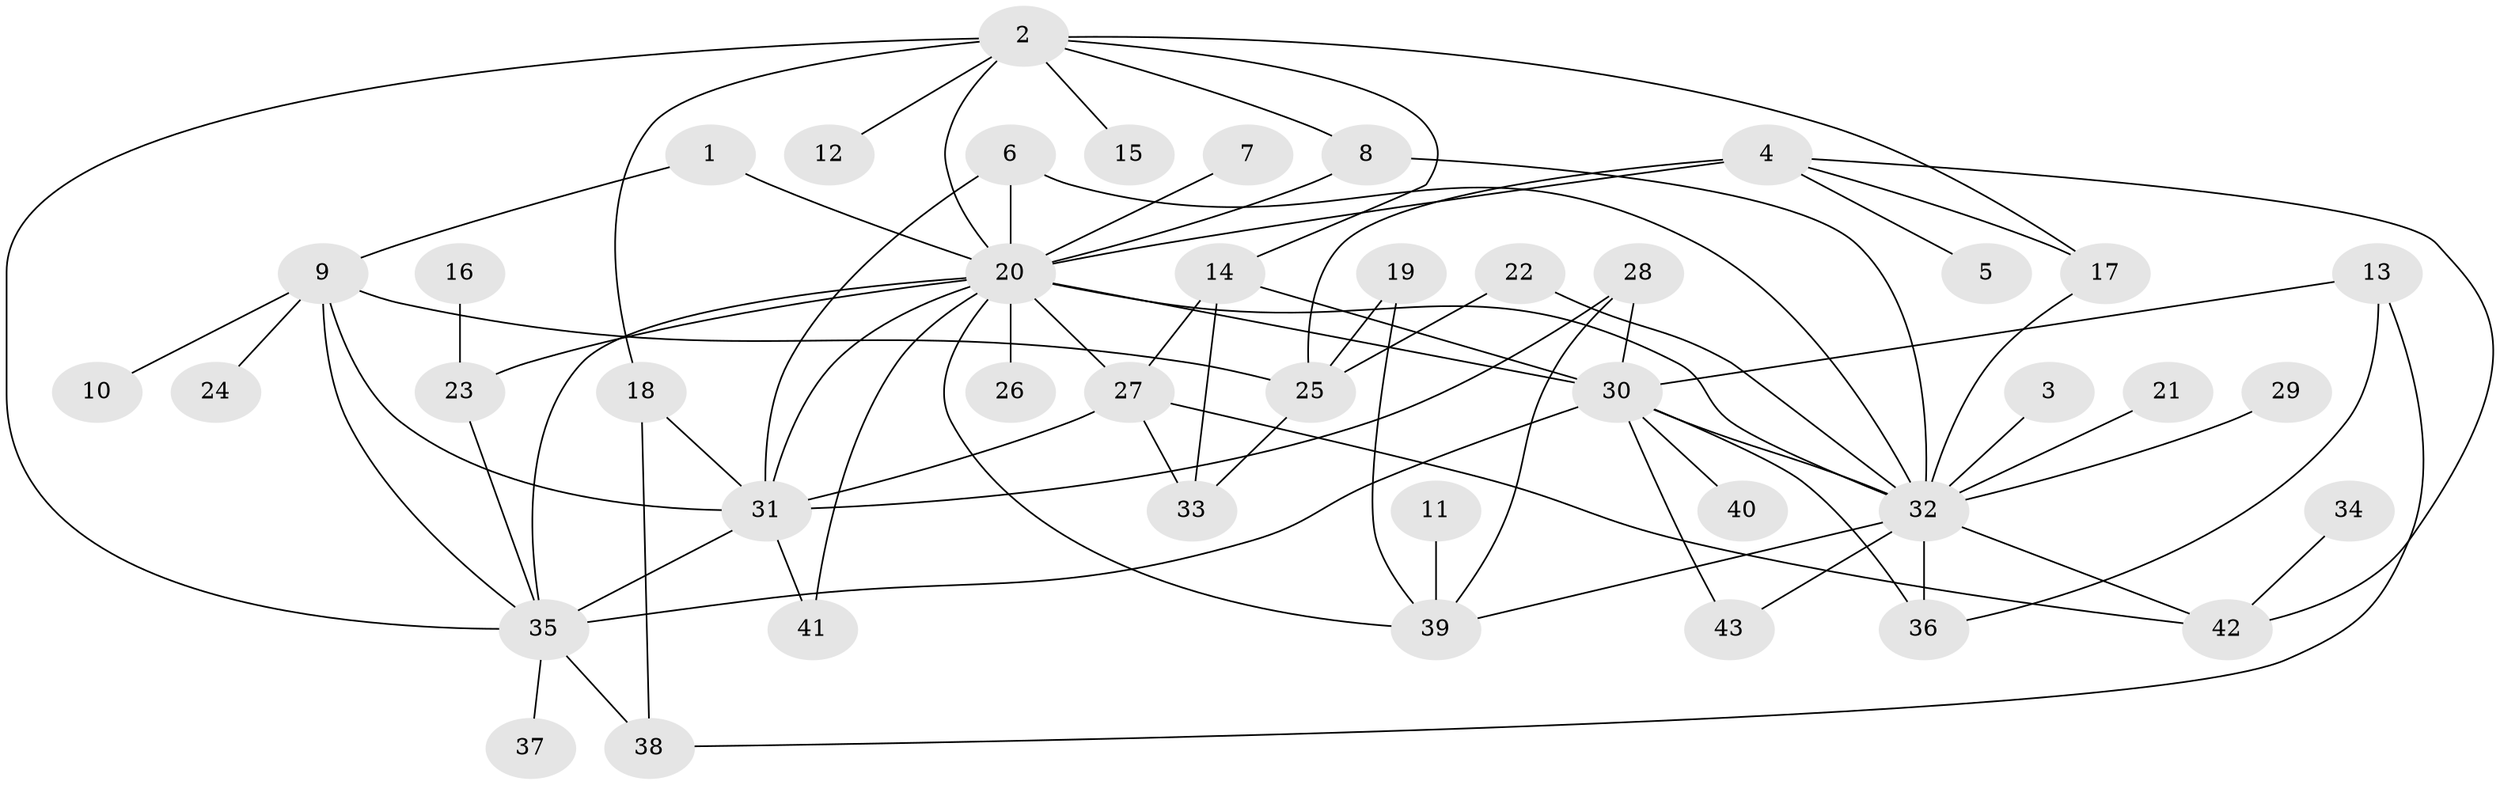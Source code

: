 // original degree distribution, {20: 0.011764705882352941, 10: 0.023529411764705882, 4: 0.09411764705882353, 5: 0.058823529411764705, 7: 0.023529411764705882, 14: 0.011764705882352941, 2: 0.2235294117647059, 6: 0.047058823529411764, 1: 0.36470588235294116, 3: 0.1411764705882353}
// Generated by graph-tools (version 1.1) at 2025/49/03/09/25 03:49:49]
// undirected, 43 vertices, 75 edges
graph export_dot {
graph [start="1"]
  node [color=gray90,style=filled];
  1;
  2;
  3;
  4;
  5;
  6;
  7;
  8;
  9;
  10;
  11;
  12;
  13;
  14;
  15;
  16;
  17;
  18;
  19;
  20;
  21;
  22;
  23;
  24;
  25;
  26;
  27;
  28;
  29;
  30;
  31;
  32;
  33;
  34;
  35;
  36;
  37;
  38;
  39;
  40;
  41;
  42;
  43;
  1 -- 9 [weight=1.0];
  1 -- 20 [weight=1.0];
  2 -- 8 [weight=1.0];
  2 -- 12 [weight=1.0];
  2 -- 14 [weight=1.0];
  2 -- 15 [weight=1.0];
  2 -- 17 [weight=1.0];
  2 -- 18 [weight=1.0];
  2 -- 20 [weight=1.0];
  2 -- 35 [weight=1.0];
  3 -- 32 [weight=1.0];
  4 -- 5 [weight=1.0];
  4 -- 17 [weight=1.0];
  4 -- 20 [weight=2.0];
  4 -- 25 [weight=1.0];
  4 -- 42 [weight=1.0];
  6 -- 20 [weight=1.0];
  6 -- 31 [weight=1.0];
  6 -- 32 [weight=1.0];
  7 -- 20 [weight=1.0];
  8 -- 20 [weight=1.0];
  8 -- 32 [weight=1.0];
  9 -- 10 [weight=1.0];
  9 -- 24 [weight=1.0];
  9 -- 25 [weight=1.0];
  9 -- 31 [weight=1.0];
  9 -- 35 [weight=1.0];
  11 -- 39 [weight=1.0];
  13 -- 30 [weight=1.0];
  13 -- 36 [weight=1.0];
  13 -- 38 [weight=1.0];
  14 -- 27 [weight=1.0];
  14 -- 30 [weight=1.0];
  14 -- 33 [weight=1.0];
  16 -- 23 [weight=1.0];
  17 -- 32 [weight=1.0];
  18 -- 31 [weight=1.0];
  18 -- 38 [weight=1.0];
  19 -- 25 [weight=1.0];
  19 -- 39 [weight=1.0];
  20 -- 23 [weight=2.0];
  20 -- 26 [weight=1.0];
  20 -- 27 [weight=2.0];
  20 -- 30 [weight=1.0];
  20 -- 31 [weight=1.0];
  20 -- 32 [weight=1.0];
  20 -- 35 [weight=1.0];
  20 -- 39 [weight=1.0];
  20 -- 41 [weight=1.0];
  21 -- 32 [weight=2.0];
  22 -- 25 [weight=1.0];
  22 -- 32 [weight=1.0];
  23 -- 35 [weight=1.0];
  25 -- 33 [weight=1.0];
  27 -- 31 [weight=2.0];
  27 -- 33 [weight=1.0];
  27 -- 42 [weight=1.0];
  28 -- 30 [weight=1.0];
  28 -- 31 [weight=1.0];
  28 -- 39 [weight=1.0];
  29 -- 32 [weight=1.0];
  30 -- 32 [weight=2.0];
  30 -- 35 [weight=1.0];
  30 -- 36 [weight=1.0];
  30 -- 40 [weight=1.0];
  30 -- 43 [weight=1.0];
  31 -- 35 [weight=1.0];
  31 -- 41 [weight=1.0];
  32 -- 36 [weight=1.0];
  32 -- 39 [weight=1.0];
  32 -- 42 [weight=1.0];
  32 -- 43 [weight=1.0];
  34 -- 42 [weight=1.0];
  35 -- 37 [weight=1.0];
  35 -- 38 [weight=1.0];
}
